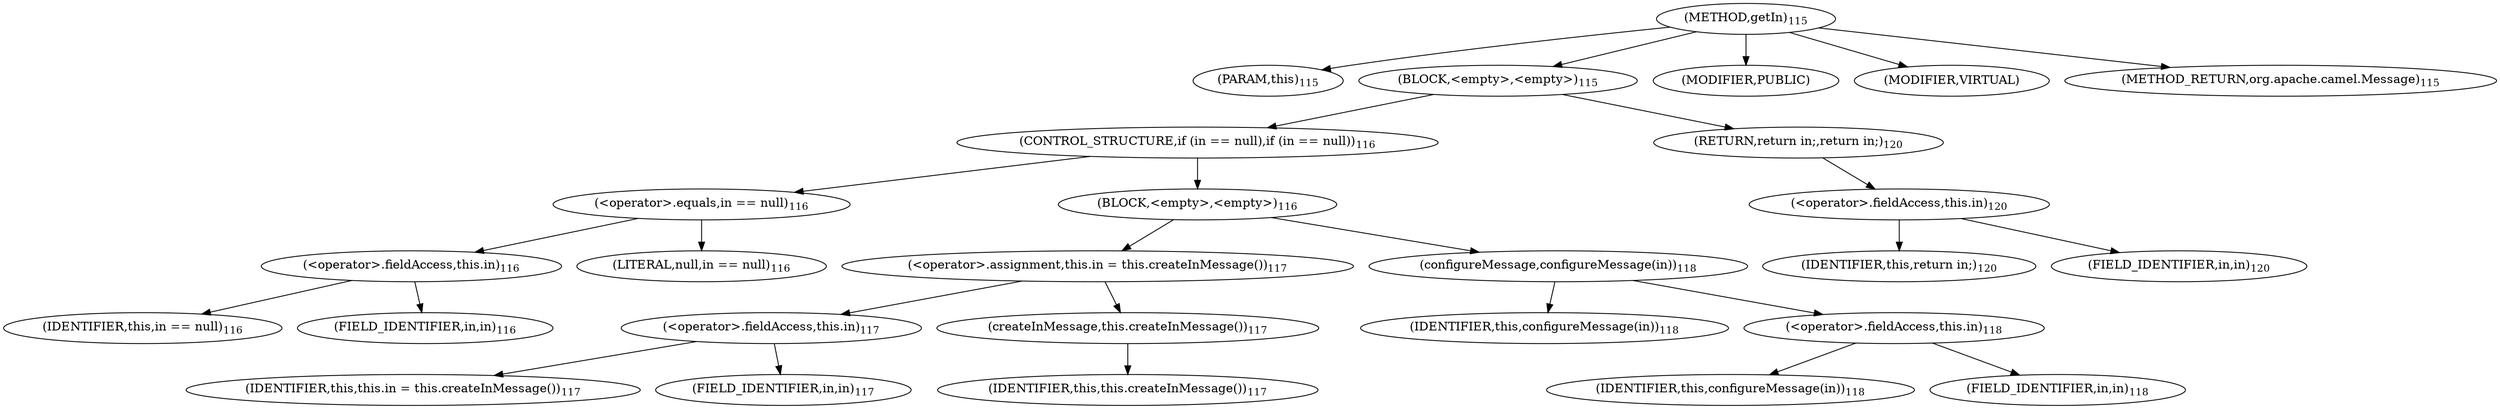 digraph "getIn" {  
"331" [label = <(METHOD,getIn)<SUB>115</SUB>> ]
"29" [label = <(PARAM,this)<SUB>115</SUB>> ]
"332" [label = <(BLOCK,&lt;empty&gt;,&lt;empty&gt;)<SUB>115</SUB>> ]
"333" [label = <(CONTROL_STRUCTURE,if (in == null),if (in == null))<SUB>116</SUB>> ]
"334" [label = <(&lt;operator&gt;.equals,in == null)<SUB>116</SUB>> ]
"335" [label = <(&lt;operator&gt;.fieldAccess,this.in)<SUB>116</SUB>> ]
"336" [label = <(IDENTIFIER,this,in == null)<SUB>116</SUB>> ]
"337" [label = <(FIELD_IDENTIFIER,in,in)<SUB>116</SUB>> ]
"338" [label = <(LITERAL,null,in == null)<SUB>116</SUB>> ]
"339" [label = <(BLOCK,&lt;empty&gt;,&lt;empty&gt;)<SUB>116</SUB>> ]
"340" [label = <(&lt;operator&gt;.assignment,this.in = this.createInMessage())<SUB>117</SUB>> ]
"341" [label = <(&lt;operator&gt;.fieldAccess,this.in)<SUB>117</SUB>> ]
"342" [label = <(IDENTIFIER,this,this.in = this.createInMessage())<SUB>117</SUB>> ]
"343" [label = <(FIELD_IDENTIFIER,in,in)<SUB>117</SUB>> ]
"344" [label = <(createInMessage,this.createInMessage())<SUB>117</SUB>> ]
"28" [label = <(IDENTIFIER,this,this.createInMessage())<SUB>117</SUB>> ]
"345" [label = <(configureMessage,configureMessage(in))<SUB>118</SUB>> ]
"30" [label = <(IDENTIFIER,this,configureMessage(in))<SUB>118</SUB>> ]
"346" [label = <(&lt;operator&gt;.fieldAccess,this.in)<SUB>118</SUB>> ]
"347" [label = <(IDENTIFIER,this,configureMessage(in))<SUB>118</SUB>> ]
"348" [label = <(FIELD_IDENTIFIER,in,in)<SUB>118</SUB>> ]
"349" [label = <(RETURN,return in;,return in;)<SUB>120</SUB>> ]
"350" [label = <(&lt;operator&gt;.fieldAccess,this.in)<SUB>120</SUB>> ]
"351" [label = <(IDENTIFIER,this,return in;)<SUB>120</SUB>> ]
"352" [label = <(FIELD_IDENTIFIER,in,in)<SUB>120</SUB>> ]
"353" [label = <(MODIFIER,PUBLIC)> ]
"354" [label = <(MODIFIER,VIRTUAL)> ]
"355" [label = <(METHOD_RETURN,org.apache.camel.Message)<SUB>115</SUB>> ]
  "331" -> "29" 
  "331" -> "332" 
  "331" -> "353" 
  "331" -> "354" 
  "331" -> "355" 
  "332" -> "333" 
  "332" -> "349" 
  "333" -> "334" 
  "333" -> "339" 
  "334" -> "335" 
  "334" -> "338" 
  "335" -> "336" 
  "335" -> "337" 
  "339" -> "340" 
  "339" -> "345" 
  "340" -> "341" 
  "340" -> "344" 
  "341" -> "342" 
  "341" -> "343" 
  "344" -> "28" 
  "345" -> "30" 
  "345" -> "346" 
  "346" -> "347" 
  "346" -> "348" 
  "349" -> "350" 
  "350" -> "351" 
  "350" -> "352" 
}
